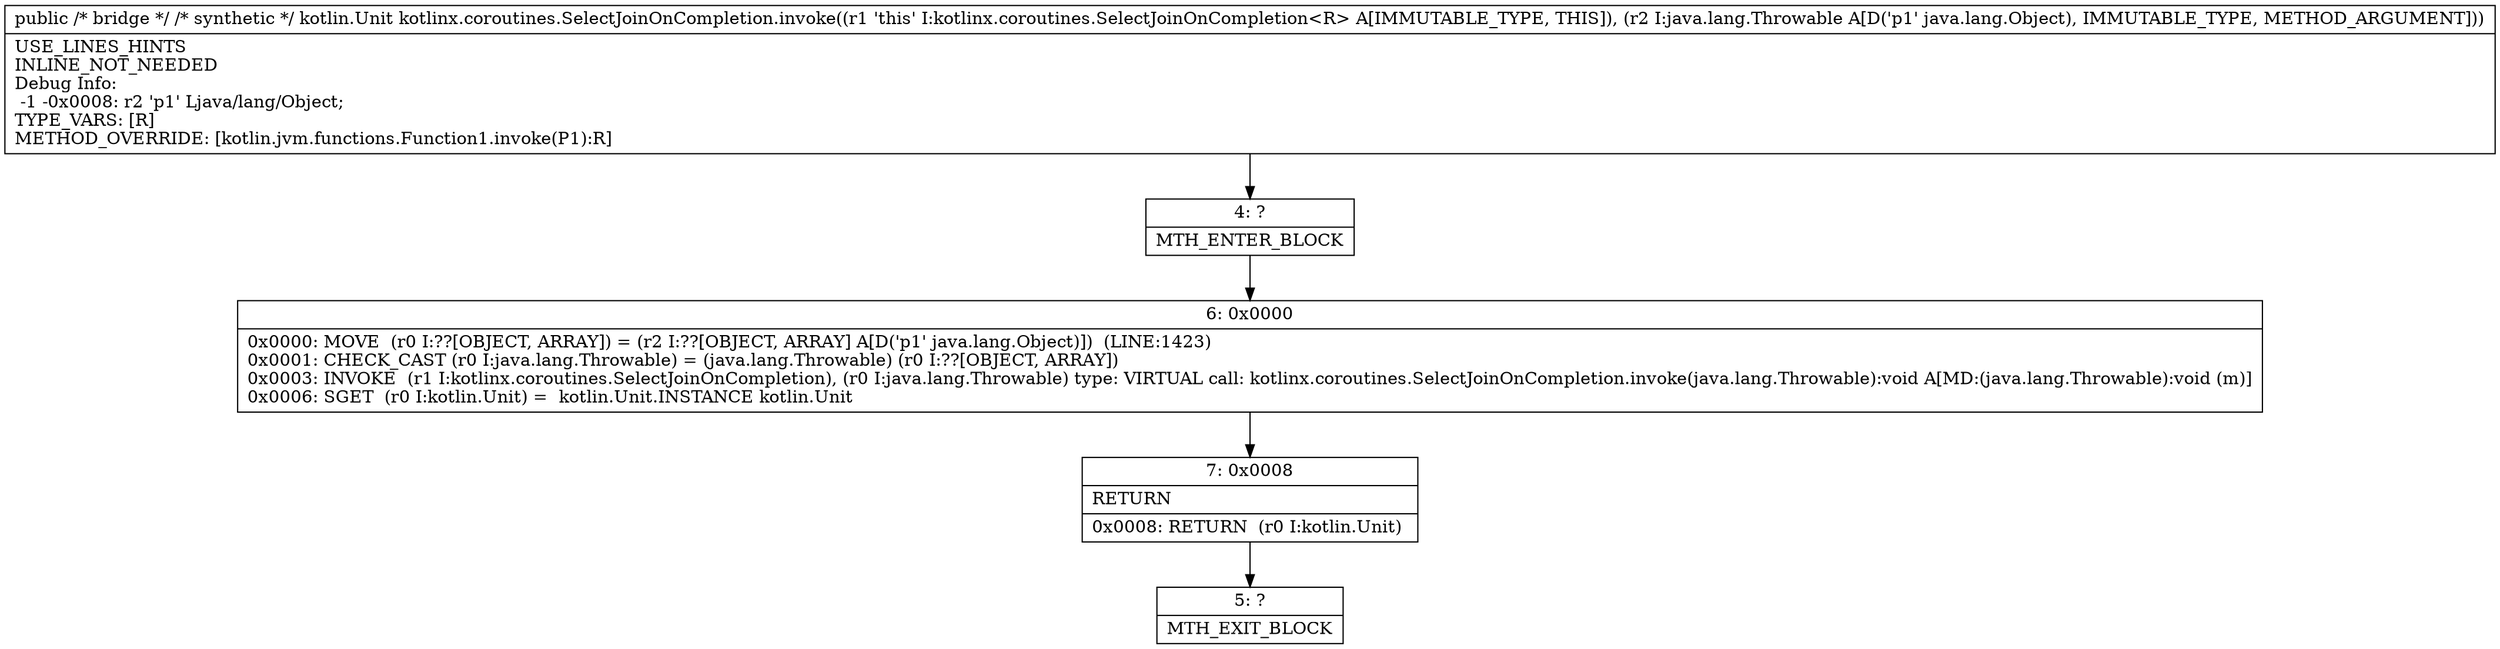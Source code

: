 digraph "CFG forkotlinx.coroutines.SelectJoinOnCompletion.invoke(Ljava\/lang\/Object;)Ljava\/lang\/Object;" {
Node_4 [shape=record,label="{4\:\ ?|MTH_ENTER_BLOCK\l}"];
Node_6 [shape=record,label="{6\:\ 0x0000|0x0000: MOVE  (r0 I:??[OBJECT, ARRAY]) = (r2 I:??[OBJECT, ARRAY] A[D('p1' java.lang.Object)])  (LINE:1423)\l0x0001: CHECK_CAST (r0 I:java.lang.Throwable) = (java.lang.Throwable) (r0 I:??[OBJECT, ARRAY]) \l0x0003: INVOKE  (r1 I:kotlinx.coroutines.SelectJoinOnCompletion), (r0 I:java.lang.Throwable) type: VIRTUAL call: kotlinx.coroutines.SelectJoinOnCompletion.invoke(java.lang.Throwable):void A[MD:(java.lang.Throwable):void (m)]\l0x0006: SGET  (r0 I:kotlin.Unit) =  kotlin.Unit.INSTANCE kotlin.Unit \l}"];
Node_7 [shape=record,label="{7\:\ 0x0008|RETURN\l|0x0008: RETURN  (r0 I:kotlin.Unit) \l}"];
Node_5 [shape=record,label="{5\:\ ?|MTH_EXIT_BLOCK\l}"];
MethodNode[shape=record,label="{public \/* bridge *\/ \/* synthetic *\/ kotlin.Unit kotlinx.coroutines.SelectJoinOnCompletion.invoke((r1 'this' I:kotlinx.coroutines.SelectJoinOnCompletion\<R\> A[IMMUTABLE_TYPE, THIS]), (r2 I:java.lang.Throwable A[D('p1' java.lang.Object), IMMUTABLE_TYPE, METHOD_ARGUMENT]))  | USE_LINES_HINTS\lINLINE_NOT_NEEDED\lDebug Info:\l  \-1 \-0x0008: r2 'p1' Ljava\/lang\/Object;\lTYPE_VARS: [R]\lMETHOD_OVERRIDE: [kotlin.jvm.functions.Function1.invoke(P1):R]\l}"];
MethodNode -> Node_4;Node_4 -> Node_6;
Node_6 -> Node_7;
Node_7 -> Node_5;
}

